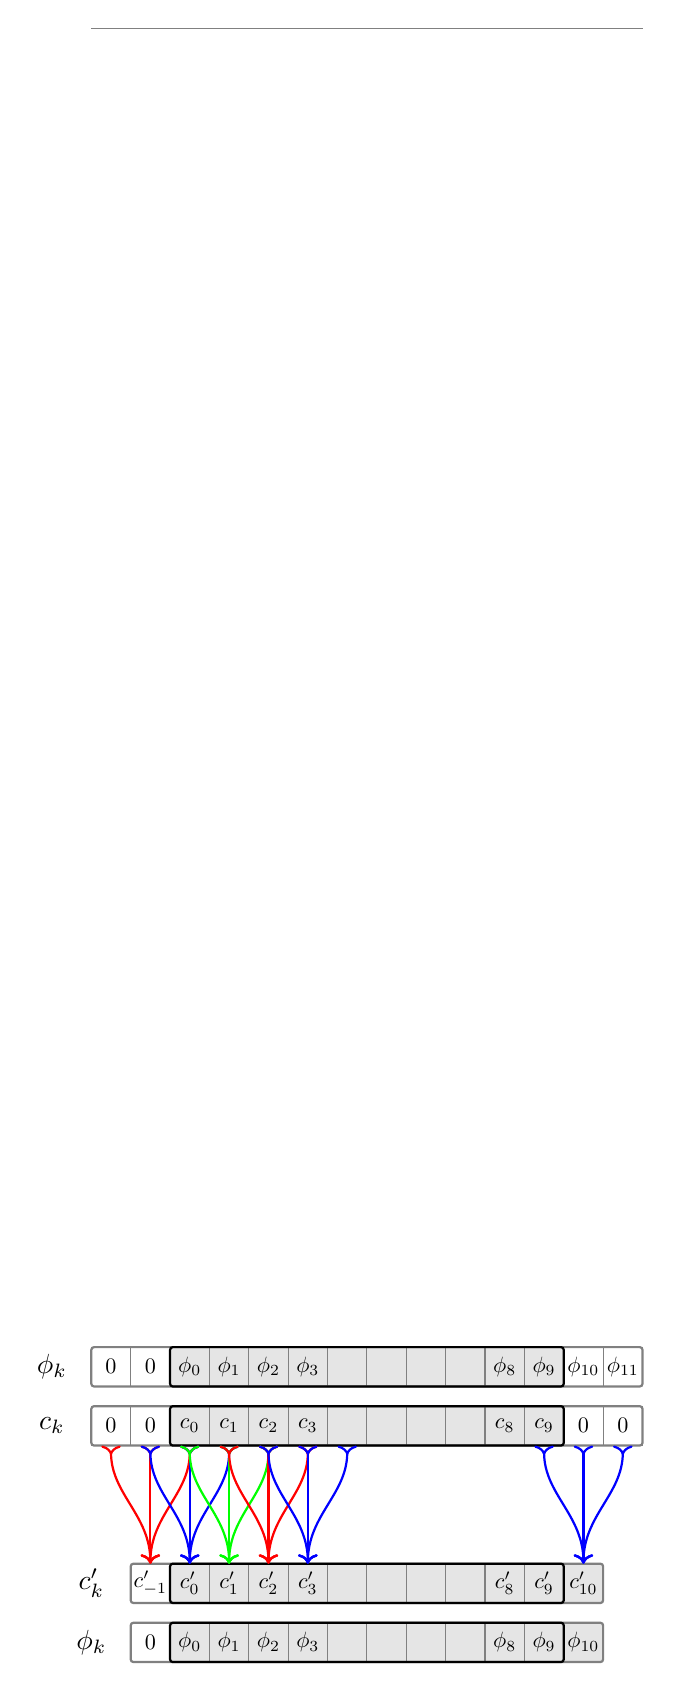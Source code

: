 \begin{tikzpicture}
  \coordinate (com2) at (-0.75, 2.0);
  \coordinate (com1) at (-0.25, 2.0);
  \coordinate (co0) at (0.25, 2.0);
  \coordinate (co1) at (0.75, 2.0);
  \coordinate (co2) at (1.25, 2.0);
  \coordinate (co3) at (1.75, 2.0);
  \coordinate (co4) at (2.25, 2.0);
  \coordinate (co5) at (2.75, 2.0);
  \coordinate (co6) at (3.25, 2.0);
  \coordinate (co9) at (4.75, 2.0);
  \coordinate (co10) at (5.25, 2.0);
  \coordinate (co11) at (5.75, 2.0);

  \coordinate (cpm1) at (-0.25, 0.5);
  \coordinate (cp0) at (0.25, 0.5);
  \coordinate (cp1) at (0.75, 0.5);
  \coordinate (cp2) at (1.25, 0.5);
  \coordinate (cp3) at (1.75, 0.5);
  \coordinate (cp4) at (2.25, 0.5);
  \coordinate (cp5) at (2.75, 0.5);
  \coordinate (cp6) at (3.25, 0.5);
  \coordinate (cp8) at (4.25, 0.5);
  \coordinate (cp9) at (4.75, 0.5);
  \coordinate (cp10) at (5.25, 0.5);

  % upper
  \fill[gray!20, rounded corners=1] (0.0,2.75) rectangle (5.0,3.25);
  \draw[step=5mm, ystep=20cm, gray] (-1.0,2.75) grid (6.0,3.25);
  \draw[gray, thick, rounded corners=1] (-1.0,2.75) rectangle (6.0,3.25);
  \draw[black, thick, rounded corners=1] (0.0,2.75) rectangle (5.0,3.25);

  \fill[gray!20, rounded corners=1] (0.0,2.0) rectangle (5.0,2.5);
  \draw[step=5mm, gray] (-1.0,2.0) grid (6.0,2.5);
  \draw[gray, thick, rounded corners=1] (-1.0,2.0) rectangle (6.0,2.5);
  \draw[black, thick, rounded corners=1] (0.0,2.0) rectangle (5.0,2.5);

  % lower
  \fill[gray!20, rounded corners=1] (0.0,-0.75) rectangle (5.5,-0.25);
  \draw[step=5mm, ystep=20cm, gray] (0.0,-0.75) grid (5.0,-0.25);
  \draw[gray, thick, rounded corners=1] (-0.5,-0.75) rectangle (5.5,-0.25);
  \draw[black, thick, rounded corners=1] (0.0,-0.75) rectangle (5.0,-0.25);

  \fill[gray!20, rounded corners=1] (0.0,0.0) rectangle (5.5,0.5);
  \draw[step=5mm, gray] (0.0,0.0) grid (5.0,0.5);
  \draw[gray, thick, rounded corners=1] (-0.5,0.0) rectangle (5.5,0.5);
  \draw[black, thick, rounded corners=1] (0.0,0.0) rectangle (5.0,0.5);

  \draw[>->, thick, color=red] (com2) to[out=270,in=90] (cpm1);
  \draw[>->, thick, color=red] (com1) to[out=270,in=90] (cpm1);
  \draw[>->, thick, color=red] (co0) to[out=270,in=90] (cpm1);

  \draw[>->, thick, color=blue] (com1) to[out=270,in=90] (cp0);
  \draw[>->, thick, color=blue] (co0) to[out=270,in=90] (cp0);
  \draw[>->, thick, color=blue] (co1) to[out=270,in=90] (cp0);

  \draw[>->, thick, color=green] (co0) to[out=270,in=90] (cp1);
  \draw[>->, thick, color=green] (co1) to[out=270,in=90] (cp1);
  \draw[>->, thick, color=green] (co2) to[out=270,in=90] (cp1);

  \draw[>->, thick, color=red] (co1) to[out=270,in=90] (cp2);
  \draw[>->, thick, color=red] (co2) to[out=270,in=90] (cp2);
  \draw[>->, thick, color=red] (co3) to[out=270,in=90] (cp2);

  \draw[>->, thick, color=blue] (co2) to[out=270,in=90] (cp3);
  \draw[>->, thick, color=blue] (co3) to[out=270,in=90] (cp3);
  \draw[>->, thick, color=blue] (co4) to[out=270,in=90] (cp3);

  \draw[>->, thick, color=blue] (co9) to[out=270,in=90] (cp10);
  \draw[>->, thick, color=blue] (co10) to[out=270,in=90] (cp10);
  \draw[>->, thick, color=blue] (co11) to[out=270,in=90] (cp10);

  \node[scale=0.8] at (-0.75,2.25) [black] {$0$};
  \node[scale=0.8] at (-0.25,2.25) [black] {$0$};
  \node[scale=0.8] at (0.25,2.25) [black] {$c_0$};
  \node[scale=0.8] at (0.75,2.25) [black] {$c_1$};
  \node[scale=0.8] at (1.25,2.25) [black] {$c_2$};
  \node[scale=0.8] at (1.75,2.25) [black] {$c_3$};
  \node[scale=0.8] at (4.25,2.25) [black] {$c_8$};
  \node[scale=0.8] at (4.75,2.25) [black] {$c_9$};
  \node[scale=0.8] at (5.25,2.25) [black] {$0$};
  \node[scale=0.8] at (5.75,2.25) [black] {$0$};

  \node[scale=0.8] at (-0.25,0.25) [black] {$c^\prime_{-1}$};
  \node[scale=0.8] at (0.25,0.25) [black] {$c^\prime_0$};
  \node[scale=0.8] at (0.75,0.25) [black] {$c^\prime_1$};
  \node[scale=0.8] at (1.25,0.25) [black] {$c^\prime_2$};
  \node[scale=0.8] at (1.75,0.25) [black] {$c^\prime_3$};
  \node[scale=0.8] at (4.25,0.25) [black] {$c^\prime_8$};
  \node[scale=0.8] at (4.75,0.25) [black] {$c^\prime_9$};
  \node[scale=0.8] at (5.25,0.25) [black] {$c^\prime_{10}$};

  \node[scale=0.8] at (-0.75,3.0) [black] {$0$};
  \node[scale=0.8] at (-0.25,3.0) [black] {$0$};
  \node[scale=0.8] at (0.25,3.0) [black] {$\phi_0$};
  \node[scale=0.8] at (0.75,3.0) [black] {$\phi_1$};
  \node[scale=0.8] at (1.25,3.0) [black] {$\phi_2$};
  \node[scale=0.8] at (1.75,3.0) [black] {$\phi_3$};
  \node[scale=0.8] at (4.25,3.0) [black] {$\phi_8$};
  \node[scale=0.8] at (4.75,3.0) [black] {$\phi_9$};
  \node[scale=0.8] at (5.25,3.0) [black] {$\phi_{10}$};
  \node[scale=0.8] at (5.75,3.0) [black] {$\phi_{11}$};

  \node[scale=0.8] at (-0.25,-0.5) [black] {$0$};
  \node[scale=0.8] at (0.25,-0.5) [black] {$\phi_0$};
  \node[scale=0.8] at (0.75,-0.5) [black] {$\phi_1$};
  \node[scale=0.8] at (1.25,-0.5) [black] {$\phi_2$};
  \node[scale=0.8] at (1.75,-0.5) [black] {$\phi_3$};
  \node[scale=0.8] at (4.25,-0.5) [black] {$\phi_8$};
  \node[scale=0.8] at (4.75,-0.5) [black] {$\phi_9$};
  \node[scale=0.8] at (5.25,-0.5) [black] {$\phi_{10}$};

  \node at (-1.5,3.0) [black] {$\phi_{k}$};
  \node at (-1.0,-0.5) [black] {$\phi_{k}$};
  \node at (-1.5,2.25) [black] {$c_{k}$};
  \node at (-1.0,0.25) [black] {$c^\prime_{k}$};
\end{tikzpicture}
